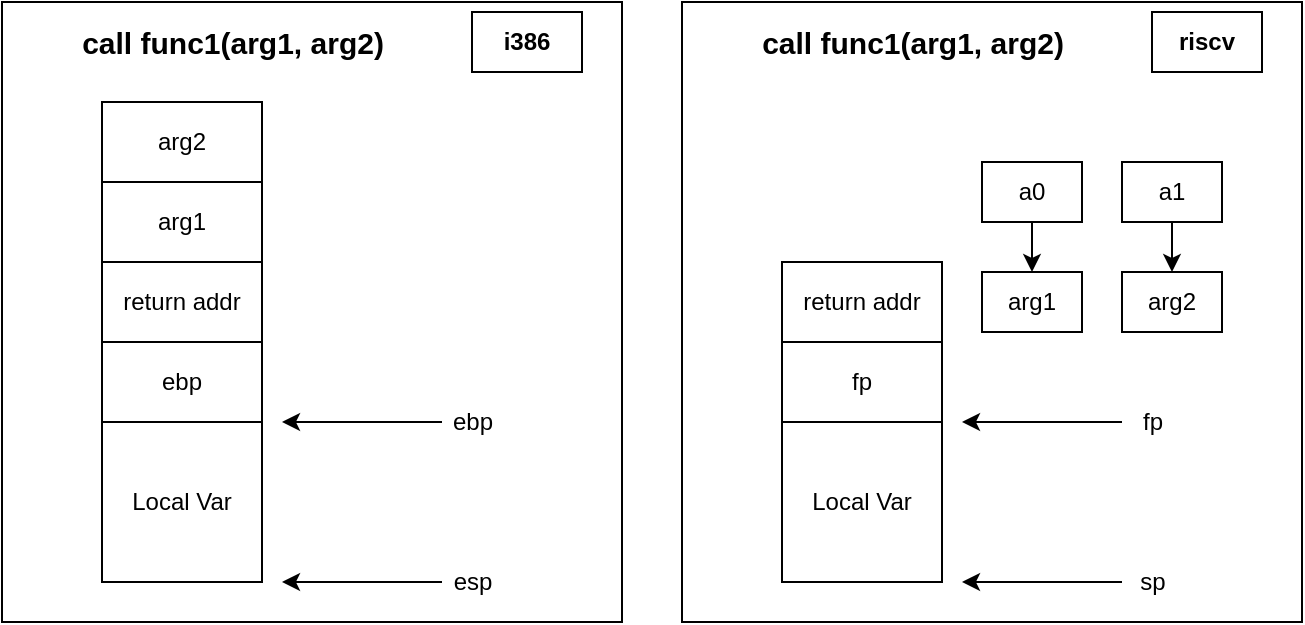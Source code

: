 <mxfile version="13.0.3" type="device"><diagram id="CSGIPvXIPeVFZTg_hxHR" name="Page-1"><mxGraphModel dx="569" dy="326" grid="1" gridSize="10" guides="1" tooltips="1" connect="1" arrows="1" fold="1" page="1" pageScale="1" pageWidth="850" pageHeight="1100" math="0" shadow="0"><root><mxCell id="0"/><mxCell id="1" parent="0"/><mxCell id="ReVUi3hIqyelmQJxD_GZ-11" value="" style="whiteSpace=wrap;html=1;aspect=fixed;" vertex="1" parent="1"><mxGeometry x="190" y="190" width="310" height="310" as="geometry"/></mxCell><mxCell id="ReVUi3hIqyelmQJxD_GZ-1" value="" style="whiteSpace=wrap;html=1;" vertex="1" parent="1"><mxGeometry x="240" y="240" width="80" height="120" as="geometry"/></mxCell><mxCell id="ReVUi3hIqyelmQJxD_GZ-2" value="arg2" style="rounded=0;whiteSpace=wrap;html=1;" vertex="1" parent="1"><mxGeometry x="240" y="240" width="80" height="40" as="geometry"/></mxCell><mxCell id="ReVUi3hIqyelmQJxD_GZ-3" value="arg1" style="rounded=0;whiteSpace=wrap;html=1;" vertex="1" parent="1"><mxGeometry x="240" y="280" width="80" height="40" as="geometry"/></mxCell><mxCell id="ReVUi3hIqyelmQJxD_GZ-4" value="return addr" style="rounded=0;whiteSpace=wrap;html=1;" vertex="1" parent="1"><mxGeometry x="240" y="320" width="80" height="40" as="geometry"/></mxCell><mxCell id="ReVUi3hIqyelmQJxD_GZ-5" value="ebp" style="rounded=0;whiteSpace=wrap;html=1;" vertex="1" parent="1"><mxGeometry x="240" y="360" width="80" height="40" as="geometry"/></mxCell><mxCell id="ReVUi3hIqyelmQJxD_GZ-6" value="" style="endArrow=classic;html=1;" edge="1" parent="1"><mxGeometry width="50" height="50" relative="1" as="geometry"><mxPoint x="410" y="400" as="sourcePoint"/><mxPoint x="330" y="400" as="targetPoint"/></mxGeometry></mxCell><mxCell id="ReVUi3hIqyelmQJxD_GZ-7" value="ebp" style="text;html=1;align=center;verticalAlign=middle;resizable=0;points=[];autosize=1;" vertex="1" parent="1"><mxGeometry x="405" y="390" width="40" height="20" as="geometry"/></mxCell><mxCell id="ReVUi3hIqyelmQJxD_GZ-8" value="Local Var" style="whiteSpace=wrap;html=1;aspect=fixed;" vertex="1" parent="1"><mxGeometry x="240" y="400" width="80" height="80" as="geometry"/></mxCell><mxCell id="ReVUi3hIqyelmQJxD_GZ-9" value="" style="endArrow=classic;html=1;" edge="1" parent="1"><mxGeometry width="50" height="50" relative="1" as="geometry"><mxPoint x="410" y="480" as="sourcePoint"/><mxPoint x="330" y="480" as="targetPoint"/></mxGeometry></mxCell><mxCell id="ReVUi3hIqyelmQJxD_GZ-10" value="esp" style="text;html=1;align=center;verticalAlign=middle;resizable=0;points=[];autosize=1;" vertex="1" parent="1"><mxGeometry x="410" y="470" width="30" height="20" as="geometry"/></mxCell><mxCell id="ReVUi3hIqyelmQJxD_GZ-12" value="&lt;b&gt;&lt;font style=&quot;font-size: 15px&quot;&gt;call func1(arg1, arg2)&lt;/font&gt;&lt;/b&gt;" style="text;html=1;align=center;verticalAlign=middle;resizable=0;points=[];autosize=1;" vertex="1" parent="1"><mxGeometry x="220" y="200" width="170" height="20" as="geometry"/></mxCell><mxCell id="ReVUi3hIqyelmQJxD_GZ-13" value="&lt;b&gt;i386&lt;/b&gt;" style="rounded=0;whiteSpace=wrap;html=1;" vertex="1" parent="1"><mxGeometry x="425" y="195" width="55" height="30" as="geometry"/></mxCell><mxCell id="ReVUi3hIqyelmQJxD_GZ-14" value="" style="whiteSpace=wrap;html=1;aspect=fixed;" vertex="1" parent="1"><mxGeometry x="530" y="190" width="310" height="310" as="geometry"/></mxCell><mxCell id="ReVUi3hIqyelmQJxD_GZ-18" value="return addr" style="rounded=0;whiteSpace=wrap;html=1;" vertex="1" parent="1"><mxGeometry x="580" y="320" width="80" height="40" as="geometry"/></mxCell><mxCell id="ReVUi3hIqyelmQJxD_GZ-19" value="fp" style="rounded=0;whiteSpace=wrap;html=1;" vertex="1" parent="1"><mxGeometry x="580" y="360" width="80" height="40" as="geometry"/></mxCell><mxCell id="ReVUi3hIqyelmQJxD_GZ-20" value="" style="endArrow=classic;html=1;" edge="1" parent="1"><mxGeometry width="50" height="50" relative="1" as="geometry"><mxPoint x="750" y="400" as="sourcePoint"/><mxPoint x="670" y="400" as="targetPoint"/></mxGeometry></mxCell><mxCell id="ReVUi3hIqyelmQJxD_GZ-21" value="fp" style="text;html=1;align=center;verticalAlign=middle;resizable=0;points=[];autosize=1;" vertex="1" parent="1"><mxGeometry x="750" y="390" width="30" height="20" as="geometry"/></mxCell><mxCell id="ReVUi3hIqyelmQJxD_GZ-22" value="Local Var" style="whiteSpace=wrap;html=1;aspect=fixed;" vertex="1" parent="1"><mxGeometry x="580" y="400" width="80" height="80" as="geometry"/></mxCell><mxCell id="ReVUi3hIqyelmQJxD_GZ-23" value="" style="endArrow=classic;html=1;" edge="1" parent="1"><mxGeometry width="50" height="50" relative="1" as="geometry"><mxPoint x="750" y="480" as="sourcePoint"/><mxPoint x="670" y="480" as="targetPoint"/></mxGeometry></mxCell><mxCell id="ReVUi3hIqyelmQJxD_GZ-24" value="sp" style="text;html=1;align=center;verticalAlign=middle;resizable=0;points=[];autosize=1;" vertex="1" parent="1"><mxGeometry x="750" y="470" width="30" height="20" as="geometry"/></mxCell><mxCell id="ReVUi3hIqyelmQJxD_GZ-25" value="&lt;b&gt;&lt;font style=&quot;font-size: 15px&quot;&gt;call func1(arg1, arg2)&lt;/font&gt;&lt;/b&gt;" style="text;html=1;align=center;verticalAlign=middle;resizable=0;points=[];autosize=1;" vertex="1" parent="1"><mxGeometry x="560" y="200" width="170" height="20" as="geometry"/></mxCell><mxCell id="ReVUi3hIqyelmQJxD_GZ-26" value="&lt;b&gt;riscv&lt;/b&gt;" style="rounded=0;whiteSpace=wrap;html=1;" vertex="1" parent="1"><mxGeometry x="765" y="195" width="55" height="30" as="geometry"/></mxCell><mxCell id="ReVUi3hIqyelmQJxD_GZ-30" value="" style="edgeStyle=orthogonalEdgeStyle;rounded=0;orthogonalLoop=1;jettySize=auto;html=1;" edge="1" parent="1" source="ReVUi3hIqyelmQJxD_GZ-27" target="ReVUi3hIqyelmQJxD_GZ-29"><mxGeometry relative="1" as="geometry"/></mxCell><mxCell id="ReVUi3hIqyelmQJxD_GZ-27" value="a0" style="rounded=0;whiteSpace=wrap;html=1;" vertex="1" parent="1"><mxGeometry x="680" y="270" width="50" height="30" as="geometry"/></mxCell><mxCell id="ReVUi3hIqyelmQJxD_GZ-29" value="arg1" style="rounded=0;whiteSpace=wrap;html=1;" vertex="1" parent="1"><mxGeometry x="680" y="325" width="50" height="30" as="geometry"/></mxCell><mxCell id="ReVUi3hIqyelmQJxD_GZ-32" value="" style="edgeStyle=orthogonalEdgeStyle;rounded=0;orthogonalLoop=1;jettySize=auto;html=1;" edge="1" parent="1" source="ReVUi3hIqyelmQJxD_GZ-28" target="ReVUi3hIqyelmQJxD_GZ-31"><mxGeometry relative="1" as="geometry"/></mxCell><mxCell id="ReVUi3hIqyelmQJxD_GZ-28" value="a1" style="rounded=0;whiteSpace=wrap;html=1;" vertex="1" parent="1"><mxGeometry x="750" y="270" width="50" height="30" as="geometry"/></mxCell><mxCell id="ReVUi3hIqyelmQJxD_GZ-31" value="arg2" style="rounded=0;whiteSpace=wrap;html=1;" vertex="1" parent="1"><mxGeometry x="750" y="325" width="50" height="30" as="geometry"/></mxCell></root></mxGraphModel></diagram></mxfile>